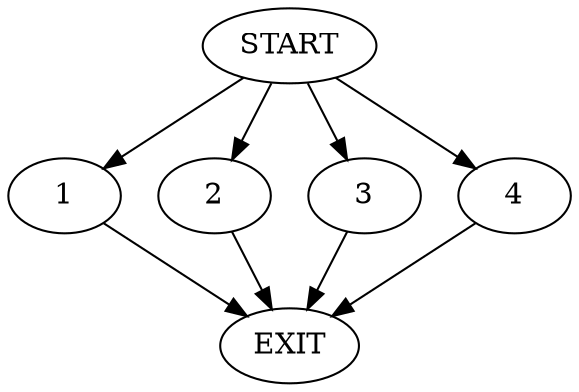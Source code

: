 digraph { 
0 [label="START"];
1;
2;
3;
4;
5[label="EXIT"];
0 -> 4;
0 -> 1;
0:s2 -> 2;
0:s3 -> 3;
1 -> 5;
2 -> 5;
3 -> 5;
4 -> 5;
}